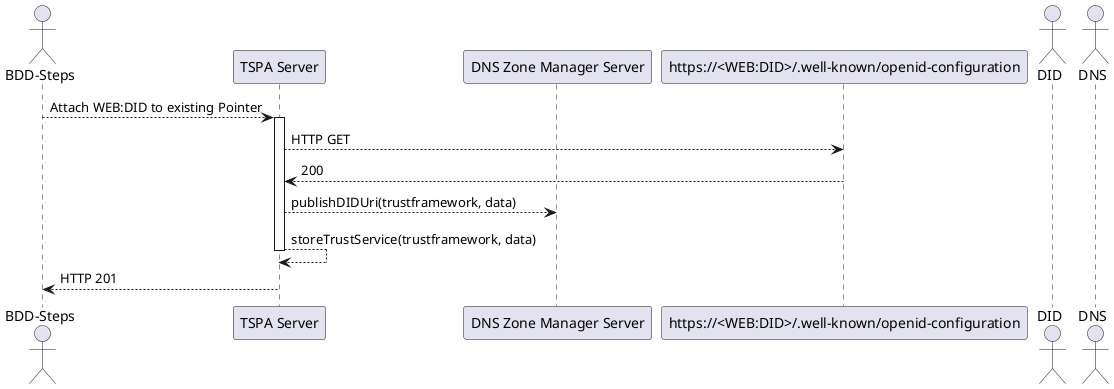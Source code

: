 @startuml

actor "BDD-Steps"
participant "TSPA Server"
participant "DNS Zone Manager Server"
participant "https://<WEB:DID>/.well-known/openid-configuration" as WebDidServer
actor DID
actor DNS

"BDD-Steps" --> "TSPA Server": Attach WEB:DID to existing Pointer

activate "TSPA Server"
"TSPA Server" --> WebDidServer: HTTP GET
WebDidServer --> "TSPA Server": 200
"TSPA Server" --> "DNS Zone Manager Server": publishDIDUri(trustframework, data)
"TSPA Server" --> "TSPA Server": storeTrustService(trustframework, data)
deactivate "TSPA Server"

 "TSPA Server" --> "BDD-Steps": HTTP 201
@enduml

